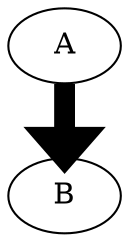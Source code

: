 /*Arrow Plot with Non-Overlapping Arrows*/
/*https://forum.graphviz.org/t/allign-nodes-stroke-with-end-of-the-arrows-path-width/462*/
/*29 November 2020*/

/*References: 	https://www.graphviz.org/doc/info/attrs.html#k:splineType
				https://www.graphviz.org/faq/#FaqDotWithCoords		*/

/*dot -v  -Tpng Non_Overlapping_Arrow.dot -o Arrow_Plot.png*/

digraph {
	graph [bb="0,0,54,108"];
	node [label="\N"];
	A	[height=0.5,
		pos="27,90",
		width=0.75];
	B	[height=0.5,
		pos="27,18",
		width=0.75];
	A -> B	[penwidth=10,
		 //pos="e,27,36.104 27,71.697 27,63.983 27,54.712 27,46.112"];
	pos="e,27,44.104 27,71.697 27,63.983 27,54.712 27,46.112"];
}